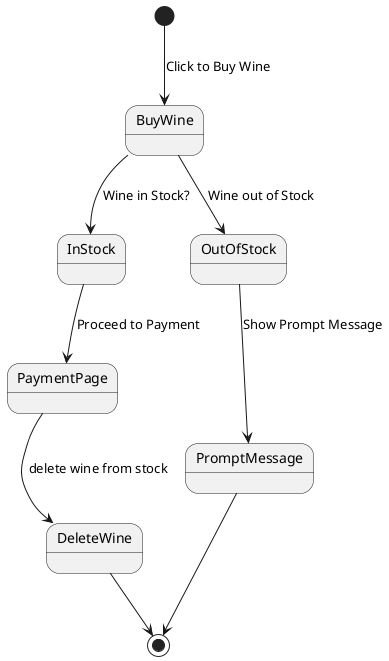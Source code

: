 @startuml BarrelSnap_StateMachineDiagram


[*] -->  BuyWine: Click to Buy Wine
BuyWine --> InStock: Wine in Stock?
BuyWine --> OutOfStock: Wine out of Stock

InStock --> PaymentPage: Proceed to Payment
OutOfStock --> PromptMessage: Show Prompt Message

PaymentPage --> DeleteWine: delete wine from stock

DeleteWine --> [*]
PromptMessage --> [*]

@enduml

